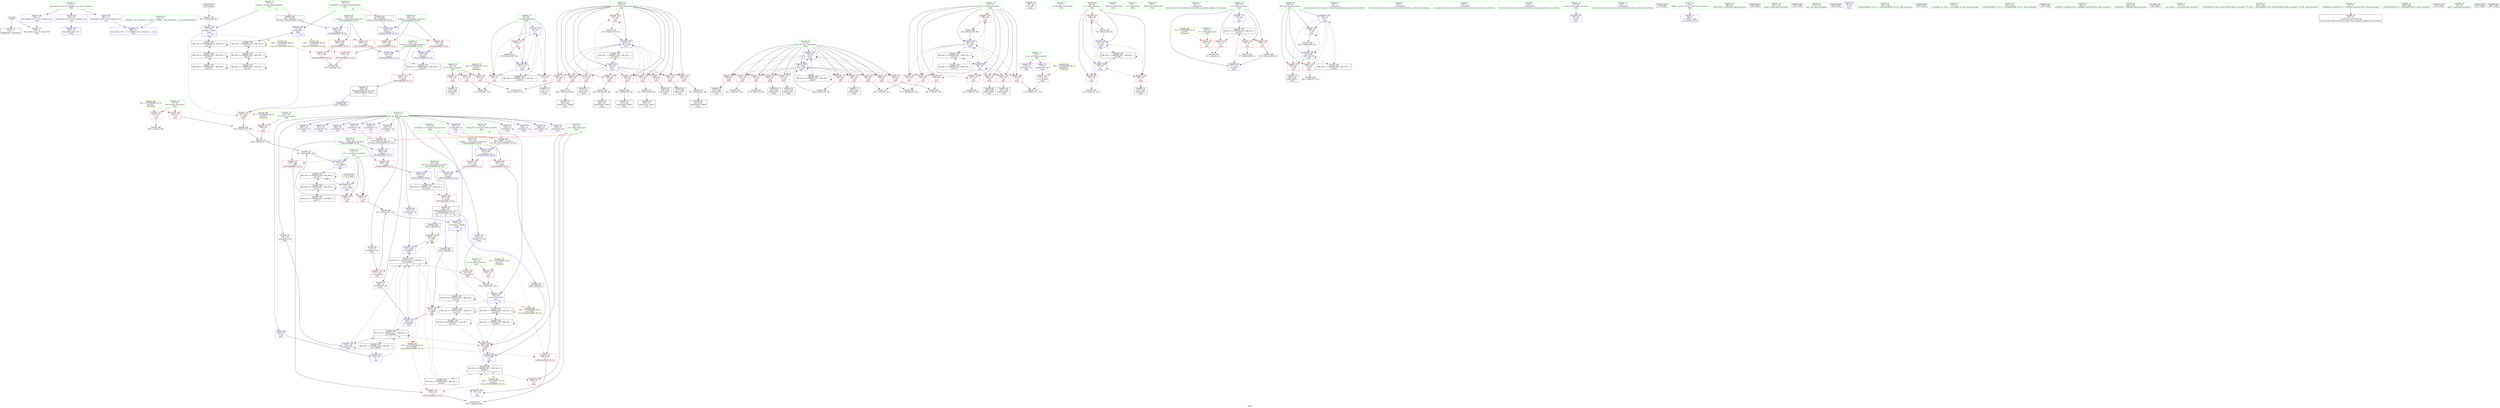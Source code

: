 digraph "SVFG" {
	label="SVFG";

	Node0x559373860c30 [shape=record,color=grey,label="{NodeID: 0\nNullPtr}"];
	Node0x559373860c30 -> Node0x55937388dc00[style=solid];
	Node0x559373860c30 -> Node0x559373894fc0[style=solid];
	Node0x5593738d7260 [shape=record,color=black,label="{NodeID: 443\n321 = PHI(75, )\n1st arg _ZSt3maxIiERKT_S2_S2_ }"];
	Node0x5593738d7260 -> Node0x559373890840[style=solid];
	Node0x5593738bab40 [shape=record,color=yellow,style=double,label="{NodeID: 360\n36V_1 = ENCHI(MR_36V_0)\npts\{82 \}\nFun[_ZSt3minIiERKT_S2_S2_]}"];
	Node0x5593738bab40 -> Node0x559373894cf0[style=dashed];
	Node0x55937389cd10 [shape=record,color=grey,label="{NodeID: 277\n201 = Binary(200, 199, )\n}"];
	Node0x55937389cd10 -> Node0x559373895c20[style=solid];
	Node0x559373890020 [shape=record,color=blue,label="{NodeID: 194\n79\<--254\nref.tmp72\<--add77\nmain\n|{|<s2>14}}"];
	Node0x559373890020 -> Node0x5593738940c0[style=dashed];
	Node0x559373890020 -> Node0x5593738b18b0[style=dashed];
	Node0x559373890020:s2 -> Node0x5593738ad070[style=dashed,color=red];
	Node0x55937388d390 [shape=record,color=red,label="{NodeID: 111\n282\<--59\n\<--N\nmain\n}"];
	Node0x55937388d390 -> Node0x55937388ebd0[style=solid];
	Node0x55937388b510 [shape=record,color=green,label="{NodeID: 28\n63\<--64\ni10\<--i10_field_insensitive\nmain\n}"];
	Node0x55937388b510 -> Node0x559373891ea0[style=solid];
	Node0x55937388b510 -> Node0x559373891f70[style=solid];
	Node0x55937388b510 -> Node0x559373892040[style=solid];
	Node0x55937388b510 -> Node0x559373892110[style=solid];
	Node0x55937388b510 -> Node0x5593738921e0[style=solid];
	Node0x55937388b510 -> Node0x5593738922b0[style=solid];
	Node0x55937388b510 -> Node0x559373892380[style=solid];
	Node0x55937388b510 -> Node0x559373892450[style=solid];
	Node0x55937388b510 -> Node0x559373892520[style=solid];
	Node0x55937388b510 -> Node0x5593738925f0[style=solid];
	Node0x55937388b510 -> Node0x5593738954d0[style=solid];
	Node0x55937388b510 -> Node0x559373890290[style=solid];
	Node0x559373893220 [shape=record,color=red,label="{NodeID: 139\n165\<--69\n\<--k\nmain\n}"];
	Node0x559373893220 -> Node0x55937389e810[style=solid];
	Node0x55937388de00 [shape=record,color=black,label="{NodeID: 56\n46\<--86\nmain_ret\<--\nmain\n}"];
	Node0x5593738b36b0 [shape=record,color=black,label="{NodeID: 333\nMR_22V_2 = PHI(MR_22V_3, MR_22V_1, )\npts\{68 \}\n}"];
	Node0x5593738b36b0 -> Node0x559373895810[style=dashed];
	Node0x5593738b36b0 -> Node0x5593738b36b0[style=dashed];
	Node0x5593738948e0 [shape=record,color=red,label="{NodeID: 167\n357\<--349\n\<--__a.addr\n_ZSt3minIiERKT_S2_S2_\n}"];
	Node0x5593738948e0 -> Node0x559373894cf0[style=solid];
	Node0x55937388f4c0 [shape=record,color=purple,label="{NodeID: 84\n210\<--10\narrayidx50\<--dp\nmain\n|{<s0>13}}"];
	Node0x55937388f4c0:s0 -> Node0x5593738d73a0[style=solid,color=red];
	Node0x5593738826e0 [shape=record,color=green,label="{NodeID: 1\n7\<--1\n__dso_handle\<--dummyObj\nGlob }"];
	Node0x5593738d73a0 [shape=record,color=black,label="{NodeID: 444\n345 = PHI(210, 245, 81, )\n0th arg _ZSt3minIiERKT_S2_S2_ }"];
	Node0x5593738d73a0 -> Node0x559373890ab0[style=solid];
	Node0x55937389ce90 [shape=record,color=grey,label="{NodeID: 278\n205 = Binary(204, 98, )\n}"];
	Node0x55937389ce90 -> Node0x55937388e210[style=solid];
	Node0x5593738900f0 [shape=record,color=blue,label="{NodeID: 195\n264\<--257\narrayidx83\<--\nmain\n}"];
	Node0x5593738900f0 -> Node0x5593738abab0[style=dashed];
	Node0x5593738900f0 -> Node0x5593738b81b0[style=dashed];
	Node0x55937388d460 [shape=record,color=red,label="{NodeID: 112\n109\<--61\n\<--i\nmain\n}"];
	Node0x55937388d460 -> Node0x55937389df10[style=solid];
	Node0x55937388b5e0 [shape=record,color=green,label="{NodeID: 29\n65\<--66\nj\<--j_field_insensitive\nmain\n}"];
	Node0x55937388b5e0 -> Node0x5593738926c0[style=solid];
	Node0x55937388b5e0 -> Node0x559373892790[style=solid];
	Node0x55937388b5e0 -> Node0x559373892860[style=solid];
	Node0x55937388b5e0 -> Node0x5593738955a0[style=solid];
	Node0x55937388b5e0 -> Node0x559373895740[style=solid];
	Node0x5593738932f0 [shape=record,color=red,label="{NodeID: 140\n172\<--69\n\<--k\nmain\n}"];
	Node0x5593738932f0 -> Node0x55937389d190[style=solid];
	Node0x55937388ded0 [shape=record,color=black,label="{NodeID: 57\n114\<--113\nidxprom\<--\nmain\n}"];
	Node0x5593738b3bb0 [shape=record,color=black,label="{NodeID: 334\nMR_24V_2 = PHI(MR_24V_3, MR_24V_1, )\npts\{70 \}\n}"];
	Node0x5593738b3bb0 -> Node0x5593738a9cb0[style=dashed];
	Node0x5593738949b0 [shape=record,color=red,label="{NodeID: 168\n364\<--349\n\<--__a.addr\n_ZSt3minIiERKT_S2_S2_\n}"];
	Node0x5593738949b0 -> Node0x559373890d20[style=solid];
	Node0x55937388f590 [shape=record,color=purple,label="{NodeID: 85\n213\<--10\narrayidx53\<--dp\nmain\n}"];
	Node0x559373889a00 [shape=record,color=green,label="{NodeID: 2\n13\<--1\n_ZSt3cin\<--dummyObj\nGlob }"];
	Node0x5593738acf90 [shape=record,color=yellow,style=double,label="{NodeID: 362\n42V_1 = ENCHI(MR_42V_0)\npts\{120000 \}\nFun[_ZSt3minIiERKT_S2_S2_]}"];
	Node0x5593738acf90 -> Node0x559373894c20[style=dashed];
	Node0x5593738acf90 -> Node0x559373894cf0[style=dashed];
	Node0x55937389d010 [shape=record,color=grey,label="{NodeID: 279\n189 = Binary(188, 98, )\n}"];
	Node0x55937389d010 -> Node0x559373895a80[style=solid];
	Node0x5593738901c0 [shape=record,color=blue,label="{NodeID: 196\n67\<--268\nj25\<--inc85\nmain\n}"];
	Node0x5593738901c0 -> Node0x559373892930[style=dashed];
	Node0x5593738901c0 -> Node0x559373892a00[style=dashed];
	Node0x5593738901c0 -> Node0x559373892ad0[style=dashed];
	Node0x5593738901c0 -> Node0x559373892ba0[style=dashed];
	Node0x5593738901c0 -> Node0x559373892c70[style=dashed];
	Node0x5593738901c0 -> Node0x559373892d40[style=dashed];
	Node0x5593738901c0 -> Node0x559373892e10[style=dashed];
	Node0x5593738901c0 -> Node0x559373892ee0[style=dashed];
	Node0x5593738901c0 -> Node0x559373892fb0[style=dashed];
	Node0x5593738901c0 -> Node0x559373893080[style=dashed];
	Node0x5593738901c0 -> Node0x559373895810[style=dashed];
	Node0x5593738901c0 -> Node0x5593738901c0[style=dashed];
	Node0x5593738901c0 -> Node0x5593738b36b0[style=dashed];
	Node0x55937388d530 [shape=record,color=red,label="{NodeID: 113\n113\<--61\n\<--i\nmain\n}"];
	Node0x55937388d530 -> Node0x55937388ded0[style=solid];
	Node0x55937388b6b0 [shape=record,color=green,label="{NodeID: 30\n67\<--68\nj25\<--j25_field_insensitive\nmain\n}"];
	Node0x55937388b6b0 -> Node0x559373892930[style=solid];
	Node0x55937388b6b0 -> Node0x559373892a00[style=solid];
	Node0x55937388b6b0 -> Node0x559373892ad0[style=solid];
	Node0x55937388b6b0 -> Node0x559373892ba0[style=solid];
	Node0x55937388b6b0 -> Node0x559373892c70[style=solid];
	Node0x55937388b6b0 -> Node0x559373892d40[style=solid];
	Node0x55937388b6b0 -> Node0x559373892e10[style=solid];
	Node0x55937388b6b0 -> Node0x559373892ee0[style=solid];
	Node0x55937388b6b0 -> Node0x559373892fb0[style=solid];
	Node0x55937388b6b0 -> Node0x559373893080[style=solid];
	Node0x55937388b6b0 -> Node0x559373895810[style=solid];
	Node0x55937388b6b0 -> Node0x5593738901c0[style=solid];
	Node0x5593738933c0 [shape=record,color=red,label="{NodeID: 141\n181\<--69\n\<--k\nmain\n}"];
	Node0x5593738933c0 -> Node0x55937389e390[style=solid];
	Node0x55937388dfa0 [shape=record,color=black,label="{NodeID: 58\n138\<--137\nidxprom18\<--add17\nmain\n}"];
	Node0x5593738b40b0 [shape=record,color=black,label="{NodeID: 335\nMR_26V_2 = PHI(MR_26V_3, MR_26V_1, )\npts\{72 \}\n}"];
	Node0x5593738b40b0 -> Node0x5593738aa1b0[style=dashed];
	Node0x559373894a80 [shape=record,color=red,label="{NodeID: 169\n355\<--351\n\<--__b.addr\n_ZSt3minIiERKT_S2_S2_\n}"];
	Node0x559373894a80 -> Node0x559373894c20[style=solid];
	Node0x55937388f660 [shape=record,color=purple,label="{NodeID: 86\n216\<--10\narrayidx55\<--dp\nmain\n}"];
	Node0x55937388f660 -> Node0x559373893e50[style=solid];
	Node0x559373889a90 [shape=record,color=green,label="{NodeID: 3\n14\<--1\n.str\<--dummyObj\nGlob }"];
	Node0x5593738ad070 [shape=record,color=yellow,style=double,label="{NodeID: 363\n60V_1 = ENCHI(MR_60V_0)\npts\{78 80 \}\nFun[_ZSt3minIiERKT_S2_S2_]}"];
	Node0x5593738ad070 -> Node0x559373894c20[style=dashed];
	Node0x55937389d190 [shape=record,color=grey,label="{NodeID: 280\n173 = Binary(171, 172, )\n}"];
	Node0x559373890290 [shape=record,color=blue,label="{NodeID: 197\n63\<--273\ni10\<--inc88\nmain\n}"];
	Node0x559373890290 -> Node0x559373891ea0[style=dashed];
	Node0x559373890290 -> Node0x559373891f70[style=dashed];
	Node0x559373890290 -> Node0x559373892040[style=dashed];
	Node0x559373890290 -> Node0x559373892110[style=dashed];
	Node0x559373890290 -> Node0x5593738921e0[style=dashed];
	Node0x559373890290 -> Node0x5593738922b0[style=dashed];
	Node0x559373890290 -> Node0x559373892380[style=dashed];
	Node0x559373890290 -> Node0x559373892450[style=dashed];
	Node0x559373890290 -> Node0x559373892520[style=dashed];
	Node0x559373890290 -> Node0x5593738925f0[style=dashed];
	Node0x559373890290 -> Node0x559373890290[style=dashed];
	Node0x559373890290 -> Node0x5593738b2cb0[style=dashed];
	Node0x55937388d600 [shape=record,color=red,label="{NodeID: 114\n118\<--61\n\<--i\nmain\n}"];
	Node0x55937388d600 -> Node0x55937389c590[style=solid];
	Node0x55937388b780 [shape=record,color=green,label="{NodeID: 31\n69\<--70\nk\<--k_field_insensitive\nmain\n}"];
	Node0x55937388b780 -> Node0x559373893150[style=solid];
	Node0x55937388b780 -> Node0x559373893220[style=solid];
	Node0x55937388b780 -> Node0x5593738932f0[style=solid];
	Node0x55937388b780 -> Node0x5593738933c0[style=solid];
	Node0x55937388b780 -> Node0x559373893490[style=solid];
	Node0x55937388b780 -> Node0x559373893560[style=solid];
	Node0x55937388b780 -> Node0x559373893630[style=solid];
	Node0x55937388b780 -> Node0x559373893700[style=solid];
	Node0x55937388b780 -> Node0x5593738958e0[style=solid];
	Node0x55937388b780 -> Node0x55937388ff50[style=solid];
	Node0x559373893490 [shape=record,color=red,label="{NodeID: 142\n185\<--69\n\<--k\nmain\n}"];
	Node0x559373893490 -> Node0x559373891cf0[style=solid];
	Node0x55937388e070 [shape=record,color=black,label="{NodeID: 59\n141\<--140\nidxprom20\<--\nmain\n}"];
	Node0x5593738b45b0 [shape=record,color=black,label="{NodeID: 336\nMR_28V_2 = PHI(MR_28V_3, MR_28V_1, )\npts\{74 \}\n}"];
	Node0x5593738b45b0 -> Node0x5593738b09b0[style=dashed];
	Node0x5593738b45b0 -> Node0x5593738b45b0[style=dashed];
	Node0x559373894b50 [shape=record,color=red,label="{NodeID: 170\n361\<--351\n\<--__b.addr\n_ZSt3minIiERKT_S2_S2_\n}"];
	Node0x559373894b50 -> Node0x559373890c50[style=solid];
	Node0x55937388f730 [shape=record,color=purple,label="{NodeID: 87\n228\<--10\narrayidx60\<--dp\nmain\n}"];
	Node0x559373889b20 [shape=record,color=green,label="{NodeID: 4\n16\<--1\n_ZSt4cout\<--dummyObj\nGlob }"];
	Node0x55937389d310 [shape=record,color=grey,label="{NodeID: 281\n147 = Binary(146, 98, )\n}"];
	Node0x55937389d310 -> Node0x559373895740[style=solid];
	Node0x559373890360 [shape=record,color=blue,label="{NodeID: 198\n81\<--144\nc\<--\nmain\n}"];
	Node0x559373890360 -> Node0x5593738b86b0[style=dashed];
	Node0x559373891ea0 [shape=record,color=red,label="{NodeID: 115\n126\<--63\n\<--i10\nmain\n}"];
	Node0x559373891ea0 -> Node0x55937389dd90[style=solid];
	Node0x55937388b850 [shape=record,color=green,label="{NodeID: 32\n71\<--72\ncost\<--cost_field_insensitive\nmain\n}"];
	Node0x55937388b850 -> Node0x5593738937d0[style=solid];
	Node0x55937388b850 -> Node0x5593738938a0[style=solid];
	Node0x55937388b850 -> Node0x5593738959b0[style=solid];
	Node0x55937388b850 -> Node0x559373895c20[style=solid];
	Node0x5593738abab0 [shape=record,color=black,label="{NodeID: 309\nMR_42V_4 = PHI(MR_42V_7, MR_42V_3, )\npts\{120000 \}\n|{|<s5>15}}"];
	Node0x5593738abab0 -> Node0x559373894190[style=dashed];
	Node0x5593738abab0 -> Node0x559373895670[style=dashed];
	Node0x5593738abab0 -> Node0x5593738abab0[style=dashed];
	Node0x5593738abab0 -> Node0x5593738b63b0[style=dashed];
	Node0x5593738abab0 -> Node0x5593738b81b0[style=dashed];
	Node0x5593738abab0:s5 -> Node0x5593738acf90[style=dashed,color=red];
	Node0x559373893560 [shape=record,color=red,label="{NodeID: 143\n208\<--69\n\<--k\nmain\n}"];
	Node0x559373893560 -> Node0x55937388e2e0[style=solid];
	Node0x55937388e140 [shape=record,color=black,label="{NodeID: 60\n169\<--168\nidxprom34\<--\nmain\n}"];
	Node0x5593738b4ab0 [shape=record,color=black,label="{NodeID: 337\nMR_30V_2 = PHI(MR_30V_3, MR_30V_1, )\npts\{76 \}\n}"];
	Node0x5593738b4ab0 -> Node0x5593738b0eb0[style=dashed];
	Node0x5593738b4ab0 -> Node0x5593738b4ab0[style=dashed];
	Node0x559373894c20 [shape=record,color=red,label="{NodeID: 171\n356\<--355\n\<--\n_ZSt3minIiERKT_S2_S2_\n}"];
	Node0x559373894c20 -> Node0x55937389e090[style=solid];
	Node0x55937388f800 [shape=record,color=purple,label="{NodeID: 88\n231\<--10\narrayidx62\<--dp\nmain\n}"];
	Node0x55937388f800 -> Node0x55937388fe80[style=solid];
	Node0x559373889bb0 [shape=record,color=green,label="{NodeID: 5\n18\<--1\n\<--dummyObj\nCan only get source location for instruction, argument, global var or function.}"];
	Node0x5593738ad260 [shape=record,color=yellow,style=double,label="{NodeID: 365\n4V_1 = ENCHI(MR_4V_0)\npts\{50 \}\nFun[main]}"];
	Node0x5593738ad260 -> Node0x55937388cb70[style=dashed];
	Node0x55937389d490 [shape=record,color=grey,label="{NodeID: 282\n219 = Binary(217, 218, )\n}"];
	Node0x55937389d490 -> Node0x559373895cf0[style=solid];
	Node0x559373890430 [shape=record,color=blue,label="{NodeID: 199\n83\<--86\ni90\<--\nmain\n}"];
	Node0x559373890430 -> Node0x559373893a40[style=dashed];
	Node0x559373890430 -> Node0x559373893b10[style=dashed];
	Node0x559373890430 -> Node0x559373893be0[style=dashed];
	Node0x559373890430 -> Node0x5593738905d0[style=dashed];
	Node0x559373890430 -> Node0x5593738b5eb0[style=dashed];
	Node0x559373891f70 [shape=record,color=red,label="{NodeID: 116\n136\<--63\n\<--i10\nmain\n}"];
	Node0x559373891f70 -> Node0x55937389ca10[style=solid];
	Node0x55937388b920 [shape=record,color=green,label="{NodeID: 33\n73\<--74\nref.tmp\<--ref.tmp_field_insensitive\nmain\n|{|<s1>12}}"];
	Node0x55937388b920 -> Node0x559373895a80[style=solid];
	Node0x55937388b920:s1 -> Node0x5593738d7120[style=solid,color=red];
	Node0x5593738abfb0 [shape=record,color=black,label="{NodeID: 310\nMR_46V_3 = PHI(MR_46V_4, MR_46V_2, )\npts\{323 \}\n}"];
	Node0x5593738abfb0 -> Node0x559373894260[style=dashed];
	Node0x559373893630 [shape=record,color=red,label="{NodeID: 144\n229\<--69\n\<--k\nmain\n}"];
	Node0x559373893630 -> Node0x55937388e620[style=solid];
	Node0x55937388e210 [shape=record,color=black,label="{NodeID: 61\n206\<--205\nidxprom47\<--add46\nmain\n}"];
	Node0x5593738b4fb0 [shape=record,color=black,label="{NodeID: 338\nMR_32V_2 = PHI(MR_32V_3, MR_32V_1, )\npts\{78 \}\n}"];
	Node0x5593738b4fb0 -> Node0x559373894190[style=dashed];
	Node0x5593738b4fb0 -> Node0x5593738b13b0[style=dashed];
	Node0x5593738b4fb0 -> Node0x5593738b4fb0[style=dashed];
	Node0x559373894cf0 [shape=record,color=red,label="{NodeID: 172\n358\<--357\n\<--\n_ZSt3minIiERKT_S2_S2_\n}"];
	Node0x559373894cf0 -> Node0x55937389e090[style=solid];
	Node0x55937388f8d0 [shape=record,color=purple,label="{NodeID: 89\n242\<--10\narrayidx69\<--dp\nmain\n}"];
	Node0x55937388a3f0 [shape=record,color=green,label="{NodeID: 6\n86\<--1\n\<--dummyObj\nCan only get source location for instruction, argument, global var or function.}"];
	Node0x55937389d610 [shape=record,color=grey,label="{NodeID: 283\n197 = Binary(195, 196, )\n}"];
	Node0x55937389d610 -> Node0x55937389cb90[style=solid];
	Node0x559373890500 [shape=record,color=blue,label="{NodeID: 200\n81\<--289\nc\<--\nmain\n}"];
	Node0x559373890500 -> Node0x5593738b86b0[style=dashed];
	Node0x559373892040 [shape=record,color=red,label="{NodeID: 117\n168\<--63\n\<--i10\nmain\n}"];
	Node0x559373892040 -> Node0x55937388e140[style=solid];
	Node0x55937388b9f0 [shape=record,color=green,label="{NodeID: 34\n75\<--76\nref.tmp43\<--ref.tmp43_field_insensitive\nmain\n|{|<s1>12}}"];
	Node0x55937388b9f0 -> Node0x559373895b50[style=solid];
	Node0x55937388b9f0:s1 -> Node0x5593738d7260[style=solid,color=red];
	Node0x559373893700 [shape=record,color=red,label="{NodeID: 145\n235\<--69\n\<--k\nmain\n}"];
	Node0x559373893700 -> Node0x55937389da90[style=solid];
	Node0x55937388e2e0 [shape=record,color=black,label="{NodeID: 62\n209\<--208\nidxprom49\<--\nmain\n}"];
	Node0x5593738b54b0 [shape=record,color=black,label="{NodeID: 339\nMR_34V_2 = PHI(MR_34V_3, MR_34V_1, )\npts\{80 \}\n}"];
	Node0x5593738b54b0 -> Node0x559373894190[style=dashed];
	Node0x5593738b54b0 -> Node0x5593738b18b0[style=dashed];
	Node0x5593738b54b0 -> Node0x5593738b54b0[style=dashed];
	Node0x559373894dc0 [shape=record,color=blue,label="{NodeID: 173\n381\<--18\nllvm.global_ctors_0\<--\nGlob }"];
	Node0x55937388f9a0 [shape=record,color=purple,label="{NodeID: 90\n245\<--10\narrayidx71\<--dp\nmain\n|{<s0>14}}"];
	Node0x55937388f9a0:s0 -> Node0x5593738d73a0[style=solid,color=red];
	Node0x55937388a480 [shape=record,color=green,label="{NodeID: 7\n98\<--1\n\<--dummyObj\nCan only get source location for instruction, argument, global var or function.}"];
	Node0x5593738ad420 [shape=record,color=yellow,style=double,label="{NodeID: 367\n8V_1 = ENCHI(MR_8V_0)\npts\{54 \}\nFun[main]}"];
	Node0x5593738ad420 -> Node0x55937388ceb0[style=dashed];
	Node0x55937389d790 [shape=record,color=grey,label="{NodeID: 284\n240 = Binary(239, 98, )\n}"];
	Node0x55937389d790 -> Node0x55937388e6f0[style=solid];
	Node0x5593738905d0 [shape=record,color=blue,label="{NodeID: 201\n83\<--293\ni90\<--inc100\nmain\n}"];
	Node0x5593738905d0 -> Node0x559373893a40[style=dashed];
	Node0x5593738905d0 -> Node0x559373893b10[style=dashed];
	Node0x5593738905d0 -> Node0x559373893be0[style=dashed];
	Node0x5593738905d0 -> Node0x5593738905d0[style=dashed];
	Node0x5593738905d0 -> Node0x5593738b5eb0[style=dashed];
	Node0x559373892110 [shape=record,color=red,label="{NodeID: 118\n204\<--63\n\<--i10\nmain\n}"];
	Node0x559373892110 -> Node0x55937389ce90[style=solid];
	Node0x55937388bac0 [shape=record,color=green,label="{NodeID: 35\n77\<--78\nref.tmp51\<--ref.tmp51_field_insensitive\nmain\n|{|<s1>13}}"];
	Node0x55937388bac0 -> Node0x559373895cf0[style=solid];
	Node0x55937388bac0:s1 -> Node0x55937353dac0[style=solid,color=red];
	Node0x5593738937d0 [shape=record,color=red,label="{NodeID: 146\n200\<--71\n\<--cost\nmain\n}"];
	Node0x5593738937d0 -> Node0x55937389cd10[style=solid];
	Node0x55937388e3b0 [shape=record,color=black,label="{NodeID: 63\n212\<--211\nidxprom52\<--\nmain\n}"];
	Node0x5593738b59b0 [shape=record,color=black,label="{NodeID: 340\nMR_36V_2 = PHI(MR_36V_4, MR_36V_1, )\npts\{82 \}\n}"];
	Node0x5593738b59b0 -> Node0x559373893f20[style=dashed];
	Node0x5593738b59b0 -> Node0x5593738940c0[style=dashed];
	Node0x5593738b59b0 -> Node0x559373890360[style=dashed];
	Node0x559373894ec0 [shape=record,color=blue,label="{NodeID: 174\n382\<--19\nllvm.global_ctors_1\<--_GLOBAL__sub_I_kitamasa_1_1.cpp\nGlob }"];
	Node0x55937388fa70 [shape=record,color=purple,label="{NodeID: 91\n248\<--10\narrayidx74\<--dp\nmain\n}"];
	Node0x55937388a510 [shape=record,color=green,label="{NodeID: 8\n134\<--1\n\<--dummyObj\nCan only get source location for instruction, argument, global var or function.}"];
	Node0x5593738ad500 [shape=record,color=yellow,style=double,label="{NodeID: 368\n10V_1 = ENCHI(MR_10V_0)\npts\{56 \}\nFun[main]}"];
	Node0x5593738ad500 -> Node0x55937388cf80[style=dashed];
	Node0x55937389d910 [shape=record,color=grey,label="{NodeID: 285\n293 = Binary(292, 98, )\n}"];
	Node0x55937389d910 -> Node0x5593738905d0[style=solid];
	Node0x5593738906a0 [shape=record,color=blue,label="{NodeID: 202\n51\<--307\nt\<--inc105\nmain\n}"];
	Node0x5593738906a0 -> Node0x5593738b22b0[style=dashed];
	Node0x5593738921e0 [shape=record,color=red,label="{NodeID: 119\n211\<--63\n\<--i10\nmain\n}"];
	Node0x5593738921e0 -> Node0x55937388e3b0[style=solid];
	Node0x55937388bb90 [shape=record,color=green,label="{NodeID: 36\n79\<--80\nref.tmp72\<--ref.tmp72_field_insensitive\nmain\n|{|<s1>14}}"];
	Node0x55937388bb90 -> Node0x559373890020[style=solid];
	Node0x55937388bb90:s1 -> Node0x55937353dac0[style=solid,color=red];
	Node0x5593738938a0 [shape=record,color=red,label="{NodeID: 147\n218\<--71\n\<--cost\nmain\n}"];
	Node0x5593738938a0 -> Node0x55937389d490[style=solid];
	Node0x55937388e480 [shape=record,color=black,label="{NodeID: 64\n215\<--214\nidxprom54\<--\nmain\n}"];
	Node0x5593738b5eb0 [shape=record,color=black,label="{NodeID: 341\nMR_38V_2 = PHI(MR_38V_4, MR_38V_1, )\npts\{84 \}\n}"];
	Node0x5593738b5eb0 -> Node0x559373890430[style=dashed];
	Node0x559373894fc0 [shape=record,color=blue, style = dotted,label="{NodeID: 175\n383\<--3\nllvm.global_ctors_2\<--dummyVal\nGlob }"];
	Node0x55937388fb40 [shape=record,color=purple,label="{NodeID: 92\n251\<--10\narrayidx76\<--dp\nmain\n}"];
	Node0x55937388fb40 -> Node0x559373893ff0[style=solid];
	Node0x55937388a5a0 [shape=record,color=green,label="{NodeID: 9\n144\<--1\n\<--dummyObj\nCan only get source location for instruction, argument, global var or function.}"];
	Node0x5593738ad5e0 [shape=record,color=yellow,style=double,label="{NodeID: 369\n12V_1 = ENCHI(MR_12V_0)\npts\{58 \}\nFun[main]}"];
	Node0x5593738ad5e0 -> Node0x55937388d050[style=dashed];
	Node0x5593738ad5e0 -> Node0x55937388d120[style=dashed];
	Node0x55937389da90 [shape=record,color=grey,label="{NodeID: 286\n236 = Binary(235, 98, )\n}"];
	Node0x55937389da90 -> Node0x55937388ff50[style=solid];
	Node0x559373890770 [shape=record,color=blue,label="{NodeID: 203\n324\<--320\n__a.addr\<--__a\n_ZSt3maxIiERKT_S2_S2_\n}"];
	Node0x559373890770 -> Node0x559373894330[style=dashed];
	Node0x559373890770 -> Node0x559373894400[style=dashed];
	Node0x5593738922b0 [shape=record,color=red,label="{NodeID: 120\n225\<--63\n\<--i10\nmain\n}"];
	Node0x5593738922b0 -> Node0x55937389c710[style=solid];
	Node0x55937388bc60 [shape=record,color=green,label="{NodeID: 37\n81\<--82\nc\<--c_field_insensitive\nmain\n|{|<s3>15}}"];
	Node0x55937388bc60 -> Node0x559373893970[style=solid];
	Node0x55937388bc60 -> Node0x559373890360[style=solid];
	Node0x55937388bc60 -> Node0x559373890500[style=solid];
	Node0x55937388bc60:s3 -> Node0x5593738d73a0[style=solid,color=red];
	Node0x559373893970 [shape=record,color=red,label="{NodeID: 148\n296\<--81\n\<--c\nmain\n}"];
	Node0x55937388e550 [shape=record,color=black,label="{NodeID: 65\n227\<--226\nidxprom59\<--add58\nmain\n}"];
	Node0x55937353dac0 [shape=record,color=black,label="{NodeID: 425\n346 = PHI(77, 79, 287, )\n1st arg _ZSt3minIiERKT_S2_S2_ }"];
	Node0x55937353dac0 -> Node0x559373890b80[style=solid];
	Node0x5593738b63b0 [shape=record,color=black,label="{NodeID: 342\nMR_42V_2 = PHI(MR_42V_4, MR_42V_1, )\npts\{120000 \}\n}"];
	Node0x5593738b63b0 -> Node0x559373895400[style=dashed];
	Node0x5593738950c0 [shape=record,color=blue,label="{NodeID: 176\n47\<--86\nretval\<--\nmain\n}"];
	Node0x55937388fc10 [shape=record,color=purple,label="{NodeID: 93\n261\<--10\narrayidx81\<--dp\nmain\n}"];
	Node0x55937388a630 [shape=record,color=green,label="{NodeID: 10\n159\<--1\n\<--dummyObj\nCan only get source location for instruction, argument, global var or function.}"];
	Node0x5593738bbc30 [shape=record,color=yellow,style=double,label="{NodeID: 370\n14V_1 = ENCHI(MR_14V_0)\npts\{60 \}\nFun[main]}"];
	Node0x5593738bbc30 -> Node0x55937388d1f0[style=dashed];
	Node0x5593738bbc30 -> Node0x55937388d2c0[style=dashed];
	Node0x5593738bbc30 -> Node0x55937388d390[style=dashed];
	Node0x55937389dc10 [shape=record,color=grey,label="{NodeID: 287\n133 = cmp(132, 134, )\n}"];
	Node0x559373890840 [shape=record,color=blue,label="{NodeID: 204\n326\<--321\n__b.addr\<--__b\n_ZSt3maxIiERKT_S2_S2_\n}"];
	Node0x559373890840 -> Node0x5593738944d0[style=dashed];
	Node0x559373890840 -> Node0x5593738945a0[style=dashed];
	Node0x559373892380 [shape=record,color=red,label="{NodeID: 121\n239\<--63\n\<--i10\nmain\n}"];
	Node0x559373892380 -> Node0x55937389d790[style=solid];
	Node0x55937388bd30 [shape=record,color=green,label="{NodeID: 38\n83\<--84\ni90\<--i90_field_insensitive\nmain\n}"];
	Node0x55937388bd30 -> Node0x559373893a40[style=solid];
	Node0x55937388bd30 -> Node0x559373893b10[style=solid];
	Node0x55937388bd30 -> Node0x559373893be0[style=solid];
	Node0x55937388bd30 -> Node0x559373890430[style=solid];
	Node0x55937388bd30 -> Node0x5593738905d0[style=solid];
	Node0x559373893a40 [shape=record,color=red,label="{NodeID: 149\n279\<--83\n\<--i90\nmain\n}"];
	Node0x559373893a40 -> Node0x55937389e690[style=solid];
	Node0x55937388e620 [shape=record,color=black,label="{NodeID: 66\n230\<--229\nidxprom61\<--\nmain\n}"];
	Node0x5593738d5e20 [shape=record,color=black,label="{NodeID: 426\n87 = PHI()\n}"];
	Node0x559373895190 [shape=record,color=blue,label="{NodeID: 177\n51\<--86\nt\<--\nmain\n}"];
	Node0x559373895190 -> Node0x5593738b22b0[style=dashed];
	Node0x55937388fce0 [shape=record,color=purple,label="{NodeID: 94\n264\<--10\narrayidx83\<--dp\nmain\n}"];
	Node0x55937388fce0 -> Node0x5593738900f0[style=solid];
	Node0x55937388a6c0 [shape=record,color=green,label="{NodeID: 11\n4\<--6\n_ZStL8__ioinit\<--_ZStL8__ioinit_field_insensitive\nGlob }"];
	Node0x55937388a6c0 -> Node0x55937388ef10[style=solid];
	Node0x55937389dd90 [shape=record,color=grey,label="{NodeID: 288\n128 = cmp(126, 127, )\n}"];
	Node0x559373890910 [shape=record,color=blue,label="{NodeID: 205\n322\<--336\nretval\<--\n_ZSt3maxIiERKT_S2_S2_\n}"];
	Node0x559373890910 -> Node0x5593738abfb0[style=dashed];
	Node0x559373892450 [shape=record,color=red,label="{NodeID: 122\n246\<--63\n\<--i10\nmain\n}"];
	Node0x559373892450 -> Node0x55937388e890[style=solid];
	Node0x55937388be00 [shape=record,color=green,label="{NodeID: 39\n88\<--89\n_ZNSirsERi\<--_ZNSirsERi_field_insensitive\n}"];
	Node0x559373893b10 [shape=record,color=red,label="{NodeID: 150\n285\<--83\n\<--i90\nmain\n}"];
	Node0x559373893b10 -> Node0x55937388eca0[style=solid];
	Node0x55937388e6f0 [shape=record,color=black,label="{NodeID: 67\n241\<--240\nidxprom68\<--add67\nmain\n}"];
	Node0x5593738d5f20 [shape=record,color=black,label="{NodeID: 427\n100 = PHI()\n}"];
	Node0x5593738b6db0 [shape=record,color=black,label="{NodeID: 344\nMR_26V_5 = PHI(MR_26V_9, MR_26V_4, )\npts\{72 \}\n}"];
	Node0x5593738b6db0 -> Node0x5593738959b0[style=dashed];
	Node0x5593738b6db0 -> Node0x5593738aa1b0[style=dashed];
	Node0x5593738b6db0 -> Node0x5593738b6db0[style=dashed];
	Node0x559373895260 [shape=record,color=blue,label="{NodeID: 178\n61\<--86\ni\<--\nmain\n}"];
	Node0x559373895260 -> Node0x55937388d460[style=dashed];
	Node0x559373895260 -> Node0x55937388d530[style=dashed];
	Node0x559373895260 -> Node0x55937388d600[style=dashed];
	Node0x559373895260 -> Node0x559373895330[style=dashed];
	Node0x559373895260 -> Node0x5593738b27b0[style=dashed];
	Node0x55937388fdb0 [shape=record,color=purple,label="{NodeID: 95\n284\<--10\narrayidx95\<--dp\nmain\n}"];
	Node0x55937388a750 [shape=record,color=green,label="{NodeID: 12\n8\<--9\npix\<--pix_field_insensitive\nGlob }"];
	Node0x55937388a750 -> Node0x55937388efe0[style=solid];
	Node0x55937388a750 -> Node0x55937388f0b0[style=solid];
	Node0x55937389df10 [shape=record,color=grey,label="{NodeID: 289\n111 = cmp(109, 110, )\n}"];
	Node0x5593738909e0 [shape=record,color=blue,label="{NodeID: 206\n322\<--339\nretval\<--\n_ZSt3maxIiERKT_S2_S2_\n}"];
	Node0x5593738909e0 -> Node0x5593738abfb0[style=dashed];
	Node0x559373892520 [shape=record,color=red,label="{NodeID: 123\n258\<--63\n\<--i10\nmain\n}"];
	Node0x559373892520 -> Node0x559373891870[style=solid];
	Node0x55937388bf00 [shape=record,color=green,label="{NodeID: 40\n101\<--102\nprintf\<--printf_field_insensitive\n}"];
	Node0x559373893be0 [shape=record,color=red,label="{NodeID: 151\n292\<--83\n\<--i90\nmain\n}"];
	Node0x559373893be0 -> Node0x55937389d910[style=solid];
	Node0x55937388e7c0 [shape=record,color=black,label="{NodeID: 68\n244\<--243\nidxprom70\<--\nmain\n}"];
	Node0x5593738d6020 [shape=record,color=black,label="{NodeID: 428\n103 = PHI()\n}"];
	Node0x5593738b72b0 [shape=record,color=black,label="{NodeID: 345\nMR_28V_5 = PHI(MR_28V_8, MR_28V_4, )\npts\{74 \}\n}"];
	Node0x5593738b72b0 -> Node0x559373895a80[style=dashed];
	Node0x5593738b72b0 -> Node0x5593738b09b0[style=dashed];
	Node0x5593738b72b0 -> Node0x5593738b72b0[style=dashed];
	Node0x559373895330 [shape=record,color=blue,label="{NodeID: 179\n61\<--119\ni\<--inc\nmain\n}"];
	Node0x559373895330 -> Node0x55937388d460[style=dashed];
	Node0x559373895330 -> Node0x55937388d530[style=dashed];
	Node0x559373895330 -> Node0x55937388d600[style=dashed];
	Node0x559373895330 -> Node0x559373895330[style=dashed];
	Node0x559373895330 -> Node0x5593738b27b0[style=dashed];
	Node0x55937388c6d0 [shape=record,color=purple,label="{NodeID: 96\n287\<--10\narrayidx97\<--dp\nmain\n|{<s0>15}}"];
	Node0x55937388c6d0:s0 -> Node0x55937353dac0[style=solid,color=red];
	Node0x55937388a810 [shape=record,color=green,label="{NodeID: 13\n10\<--12\ndp\<--dp_field_insensitive\nGlob }"];
	Node0x55937388a810 -> Node0x55937388f180[style=solid];
	Node0x55937388a810 -> Node0x55937388f250[style=solid];
	Node0x55937388a810 -> Node0x55937388f320[style=solid];
	Node0x55937388a810 -> Node0x55937388f3f0[style=solid];
	Node0x55937388a810 -> Node0x55937388f4c0[style=solid];
	Node0x55937388a810 -> Node0x55937388f590[style=solid];
	Node0x55937388a810 -> Node0x55937388f660[style=solid];
	Node0x55937388a810 -> Node0x55937388f730[style=solid];
	Node0x55937388a810 -> Node0x55937388f800[style=solid];
	Node0x55937388a810 -> Node0x55937388f8d0[style=solid];
	Node0x55937388a810 -> Node0x55937388f9a0[style=solid];
	Node0x55937388a810 -> Node0x55937388fa70[style=solid];
	Node0x55937388a810 -> Node0x55937388fb40[style=solid];
	Node0x55937388a810 -> Node0x55937388fc10[style=solid];
	Node0x55937388a810 -> Node0x55937388fce0[style=solid];
	Node0x55937388a810 -> Node0x55937388fdb0[style=solid];
	Node0x55937388a810 -> Node0x55937388c6d0[style=solid];
	Node0x55937389e090 [shape=record,color=grey,label="{NodeID: 290\n359 = cmp(356, 358, )\n}"];
	Node0x559373890ab0 [shape=record,color=blue,label="{NodeID: 207\n349\<--345\n__a.addr\<--__a\n_ZSt3minIiERKT_S2_S2_\n}"];
	Node0x559373890ab0 -> Node0x5593738948e0[style=dashed];
	Node0x559373890ab0 -> Node0x5593738949b0[style=dashed];
	Node0x5593738925f0 [shape=record,color=red,label="{NodeID: 124\n272\<--63\n\<--i10\nmain\n}"];
	Node0x5593738925f0 -> Node0x55937389c890[style=solid];
	Node0x55937388c000 [shape=record,color=green,label="{NodeID: 41\n175\<--176\nabs\<--abs_field_insensitive\n}"];
	Node0x559373893cb0 [shape=record,color=red,label="{NodeID: 152\n171\<--170\n\<--arrayidx35\nmain\n}"];
	Node0x559373893cb0 -> Node0x55937389d190[style=solid];
	Node0x55937388e890 [shape=record,color=black,label="{NodeID: 69\n247\<--246\nidxprom73\<--\nmain\n}"];
	Node0x5593738d6180 [shape=record,color=black,label="{NodeID: 429\n104 = PHI()\n}"];
	Node0x5593738b77b0 [shape=record,color=black,label="{NodeID: 346\nMR_30V_5 = PHI(MR_30V_8, MR_30V_4, )\npts\{76 \}\n}"];
	Node0x5593738b77b0 -> Node0x559373895b50[style=dashed];
	Node0x5593738b77b0 -> Node0x5593738b0eb0[style=dashed];
	Node0x5593738b77b0 -> Node0x5593738b77b0[style=dashed];
	Node0x559373895400 [shape=record,color=blue,label="{NodeID: 180\n122\<--86\n\<--\nmain\n}"];
	Node0x559373895400 -> Node0x5593738abab0[style=dashed];
	Node0x55937388c7a0 [shape=record,color=purple,label="{NodeID: 97\n99\<--14\n\<--.str\nmain\n}"];
	Node0x55937388a9b0 [shape=record,color=green,label="{NodeID: 14\n17\<--21\nllvm.global_ctors\<--llvm.global_ctors_field_insensitive\nGlob }"];
	Node0x55937388a9b0 -> Node0x55937388c870[style=solid];
	Node0x55937388a9b0 -> Node0x55937388c970[style=solid];
	Node0x55937388a9b0 -> Node0x55937388ca70[style=solid];
	Node0x55937389e210 [shape=record,color=grey,label="{NodeID: 291\n179 = cmp(178, 159, )\n}"];
	Node0x559373890b80 [shape=record,color=blue,label="{NodeID: 208\n351\<--346\n__b.addr\<--__b\n_ZSt3minIiERKT_S2_S2_\n}"];
	Node0x559373890b80 -> Node0x559373894a80[style=dashed];
	Node0x559373890b80 -> Node0x559373894b50[style=dashed];
	Node0x5593738926c0 [shape=record,color=red,label="{NodeID: 125\n132\<--65\n\<--j\nmain\n}"];
	Node0x5593738926c0 -> Node0x55937389dc10[style=solid];
	Node0x55937388c100 [shape=record,color=green,label="{NodeID: 42\n193\<--194\n_ZSt3maxIiERKT_S2_S2_\<--_ZSt3maxIiERKT_S2_S2__field_insensitive\n}"];
	Node0x559373893d80 [shape=record,color=red,label="{NodeID: 153\n195\<--192\n\<--call44\nmain\n}"];
	Node0x559373893d80 -> Node0x55937389d610[style=solid];
	Node0x55937388e960 [shape=record,color=black,label="{NodeID: 70\n250\<--249\nidxprom75\<--\nmain\n}"];
	Node0x5593738d6280 [shape=record,color=black,label="{NodeID: 430\n105 = PHI()\n}"];
	Node0x5593738b7cb0 [shape=record,color=black,label="{NodeID: 347\nMR_32V_5 = PHI(MR_32V_7, MR_32V_4, )\npts\{78 \}\n}"];
	Node0x5593738b7cb0 -> Node0x5593738940c0[style=dashed];
	Node0x5593738b7cb0 -> Node0x559373895cf0[style=dashed];
	Node0x5593738b7cb0 -> Node0x5593738b13b0[style=dashed];
	Node0x5593738b7cb0 -> Node0x5593738b7cb0[style=dashed];
	Node0x5593738954d0 [shape=record,color=blue,label="{NodeID: 181\n63\<--86\ni10\<--\nmain\n}"];
	Node0x5593738954d0 -> Node0x559373891ea0[style=dashed];
	Node0x5593738954d0 -> Node0x559373891f70[style=dashed];
	Node0x5593738954d0 -> Node0x559373892040[style=dashed];
	Node0x5593738954d0 -> Node0x559373892110[style=dashed];
	Node0x5593738954d0 -> Node0x5593738921e0[style=dashed];
	Node0x5593738954d0 -> Node0x5593738922b0[style=dashed];
	Node0x5593738954d0 -> Node0x559373892380[style=dashed];
	Node0x5593738954d0 -> Node0x559373892450[style=dashed];
	Node0x5593738954d0 -> Node0x559373892520[style=dashed];
	Node0x5593738954d0 -> Node0x5593738925f0[style=dashed];
	Node0x5593738954d0 -> Node0x559373890290[style=dashed];
	Node0x5593738954d0 -> Node0x5593738b2cb0[style=dashed];
	Node0x55937388c870 [shape=record,color=purple,label="{NodeID: 98\n381\<--17\nllvm.global_ctors_0\<--llvm.global_ctors\nGlob }"];
	Node0x55937388c870 -> Node0x559373894dc0[style=solid];
	Node0x55937388aa40 [shape=record,color=green,label="{NodeID: 15\n22\<--23\n__cxx_global_var_init\<--__cxx_global_var_init_field_insensitive\n}"];
	Node0x55937389e390 [shape=record,color=grey,label="{NodeID: 292\n183 = cmp(181, 182, )\n}"];
	Node0x559373890c50 [shape=record,color=blue,label="{NodeID: 209\n347\<--361\nretval\<--\n_ZSt3minIiERKT_S2_S2_\n}"];
	Node0x559373890c50 -> Node0x5593738b90b0[style=dashed];
	Node0x559373892790 [shape=record,color=red,label="{NodeID: 126\n140\<--65\n\<--j\nmain\n}"];
	Node0x559373892790 -> Node0x55937388e070[style=solid];
	Node0x55937388c200 [shape=record,color=green,label="{NodeID: 43\n222\<--223\n_ZSt3minIiERKT_S2_S2_\<--_ZSt3minIiERKT_S2_S2__field_insensitive\n}"];
	Node0x559373893e50 [shape=record,color=red,label="{NodeID: 154\n217\<--216\n\<--arrayidx55\nmain\n}"];
	Node0x559373893e50 -> Node0x55937389d490[style=solid];
	Node0x55937388ea30 [shape=record,color=black,label="{NodeID: 71\n260\<--259\nidxprom80\<--add79\nmain\n}"];
	Node0x5593738d6380 [shape=record,color=black,label="{NodeID: 431\n106 = PHI()\n}"];
	Node0x5593738b81b0 [shape=record,color=black,label="{NodeID: 348\nMR_42V_8 = PHI(MR_42V_10, MR_42V_7, )\npts\{120000 \}\n|{|<s7>13|<s8>14}}"];
	Node0x5593738b81b0 -> Node0x559373893e50[style=dashed];
	Node0x5593738b81b0 -> Node0x559373893f20[style=dashed];
	Node0x5593738b81b0 -> Node0x559373893ff0[style=dashed];
	Node0x5593738b81b0 -> Node0x5593738940c0[style=dashed];
	Node0x5593738b81b0 -> Node0x55937388fe80[style=dashed];
	Node0x5593738b81b0 -> Node0x5593738900f0[style=dashed];
	Node0x5593738b81b0 -> Node0x5593738b81b0[style=dashed];
	Node0x5593738b81b0:s7 -> Node0x5593738acf90[style=dashed,color=red];
	Node0x5593738b81b0:s8 -> Node0x5593738acf90[style=dashed,color=red];
	Node0x5593738955a0 [shape=record,color=blue,label="{NodeID: 182\n65\<--86\nj\<--\nmain\n}"];
	Node0x5593738955a0 -> Node0x5593738926c0[style=dashed];
	Node0x5593738955a0 -> Node0x559373892790[style=dashed];
	Node0x5593738955a0 -> Node0x559373892860[style=dashed];
	Node0x5593738955a0 -> Node0x5593738955a0[style=dashed];
	Node0x5593738955a0 -> Node0x559373895740[style=dashed];
	Node0x5593738955a0 -> Node0x5593738b31b0[style=dashed];
	Node0x55937388c970 [shape=record,color=purple,label="{NodeID: 99\n382\<--17\nllvm.global_ctors_1\<--llvm.global_ctors\nGlob }"];
	Node0x55937388c970 -> Node0x559373894ec0[style=solid];
	Node0x55937388aad0 [shape=record,color=green,label="{NodeID: 16\n26\<--27\n_ZNSt8ios_base4InitC1Ev\<--_ZNSt8ios_base4InitC1Ev_field_insensitive\n}"];
	Node0x55937389e510 [shape=record,color=grey,label="{NodeID: 293\n334 = cmp(331, 333, )\n}"];
	Node0x559373890d20 [shape=record,color=blue,label="{NodeID: 210\n347\<--364\nretval\<--\n_ZSt3minIiERKT_S2_S2_\n}"];
	Node0x559373890d20 -> Node0x5593738b90b0[style=dashed];
	Node0x559373892860 [shape=record,color=red,label="{NodeID: 127\n146\<--65\n\<--j\nmain\n}"];
	Node0x559373892860 -> Node0x55937389d310[style=solid];
	Node0x55937388c300 [shape=record,color=green,label="{NodeID: 44\n298\<--299\n_ZNSolsEi\<--_ZNSolsEi_field_insensitive\n}"];
	Node0x559373893f20 [shape=record,color=red,label="{NodeID: 155\n224\<--221\n\<--call57\nmain\n}"];
	Node0x559373893f20 -> Node0x55937388fe80[style=solid];
	Node0x55937388eb00 [shape=record,color=black,label="{NodeID: 72\n263\<--262\nidxprom82\<--\nmain\n}"];
	Node0x5593738d6450 [shape=record,color=black,label="{NodeID: 432\n29 = PHI()\n}"];
	Node0x5593738b86b0 [shape=record,color=black,label="{NodeID: 349\nMR_36V_4 = PHI(MR_36V_5, MR_36V_3, )\npts\{82 \}\n|{|<s4>15}}"];
	Node0x5593738b86b0 -> Node0x559373893970[style=dashed];
	Node0x5593738b86b0 -> Node0x559373894190[style=dashed];
	Node0x5593738b86b0 -> Node0x559373890500[style=dashed];
	Node0x5593738b86b0 -> Node0x5593738b59b0[style=dashed];
	Node0x5593738b86b0:s4 -> Node0x5593738bab40[style=dashed,color=red];
	Node0x5593738916f0 [shape=record,color=grey,label="{NodeID: 266\n268 = Binary(267, 98, )\n}"];
	Node0x5593738916f0 -> Node0x5593738901c0[style=solid];
	Node0x559373895670 [shape=record,color=blue,label="{NodeID: 183\n142\<--144\narrayidx21\<--\nmain\n}"];
	Node0x559373895670 -> Node0x559373895670[style=dashed];
	Node0x559373895670 -> Node0x5593738abab0[style=dashed];
	Node0x559373895670 -> Node0x5593738b81b0[style=dashed];
	Node0x55937388ca70 [shape=record,color=purple,label="{NodeID: 100\n383\<--17\nllvm.global_ctors_2\<--llvm.global_ctors\nGlob }"];
	Node0x55937388ca70 -> Node0x559373894fc0[style=solid];
	Node0x55937388ab90 [shape=record,color=green,label="{NodeID: 17\n32\<--33\n__cxa_atexit\<--__cxa_atexit_field_insensitive\n}"];
	Node0x55937389e690 [shape=record,color=grey,label="{NodeID: 294\n280 = cmp(279, 134, )\n}"];
	Node0x559373892930 [shape=record,color=red,label="{NodeID: 128\n152\<--67\n\<--j25\nmain\n}"];
	Node0x559373892930 -> Node0x55937389ec90[style=solid];
	Node0x55937388c400 [shape=record,color=green,label="{NodeID: 45\n301\<--302\n_ZSt4endlIcSt11char_traitsIcEERSt13basic_ostreamIT_T0_ES6_\<--_ZSt4endlIcSt11char_traitsIcEERSt13basic_ostreamIT_T0_ES6__field_insensitive\n}"];
	Node0x559373893ff0 [shape=record,color=red,label="{NodeID: 156\n252\<--251\n\<--arrayidx76\nmain\n}"];
	Node0x559373893ff0 -> Node0x55937389c410[style=solid];
	Node0x55937388ebd0 [shape=record,color=black,label="{NodeID: 73\n283\<--282\nidxprom94\<--\nmain\n}"];
	Node0x5593738d6520 [shape=record,color=black,label="{NodeID: 433\n174 = PHI()\n}"];
	Node0x5593738d6520 -> Node0x5593738959b0[style=solid];
	Node0x559373891870 [shape=record,color=grey,label="{NodeID: 267\n259 = Binary(258, 98, )\n}"];
	Node0x559373891870 -> Node0x55937388ea30[style=solid];
	Node0x559373895740 [shape=record,color=blue,label="{NodeID: 184\n65\<--147\nj\<--inc23\nmain\n}"];
	Node0x559373895740 -> Node0x5593738926c0[style=dashed];
	Node0x559373895740 -> Node0x559373892790[style=dashed];
	Node0x559373895740 -> Node0x559373892860[style=dashed];
	Node0x559373895740 -> Node0x5593738955a0[style=dashed];
	Node0x559373895740 -> Node0x559373895740[style=dashed];
	Node0x559373895740 -> Node0x5593738b31b0[style=dashed];
	Node0x55937388cb70 [shape=record,color=red,label="{NodeID: 101\n93\<--49\n\<--T\nmain\n}"];
	Node0x55937388cb70 -> Node0x55937389ee10[style=solid];
	Node0x55937388ac90 [shape=record,color=green,label="{NodeID: 18\n31\<--37\n_ZNSt8ios_base4InitD1Ev\<--_ZNSt8ios_base4InitD1Ev_field_insensitive\n}"];
	Node0x55937388ac90 -> Node0x55937388dd00[style=solid];
	Node0x55937389e810 [shape=record,color=grey,label="{NodeID: 295\n166 = cmp(164, 165, )\n}"];
	Node0x559373892a00 [shape=record,color=red,label="{NodeID: 129\n164\<--67\n\<--j25\nmain\n}"];
	Node0x559373892a00 -> Node0x55937389e810[style=solid];
	Node0x55937388c500 [shape=record,color=green,label="{NodeID: 46\n303\<--304\n_ZNSolsEPFRSoS_E\<--_ZNSolsEPFRSoS_E_field_insensitive\n}"];
	Node0x5593738940c0 [shape=record,color=red,label="{NodeID: 157\n257\<--256\n\<--call78\nmain\n}"];
	Node0x5593738940c0 -> Node0x5593738900f0[style=solid];
	Node0x55937388eca0 [shape=record,color=black,label="{NodeID: 74\n286\<--285\nidxprom96\<--\nmain\n}"];
	Node0x5593738d6680 [shape=record,color=black,label="{NodeID: 434\n116 = PHI()\n}"];
	Node0x5593738b90b0 [shape=record,color=black,label="{NodeID: 351\nMR_53V_3 = PHI(MR_53V_4, MR_53V_2, )\npts\{348 \}\n}"];
	Node0x5593738b90b0 -> Node0x559373894810[style=dashed];
	Node0x5593738919f0 [shape=record,color=grey,label="{NodeID: 268\n97 = Binary(96, 98, )\n}"];
	Node0x559373895810 [shape=record,color=blue,label="{NodeID: 185\n67\<--86\nj25\<--\nmain\n}"];
	Node0x559373895810 -> Node0x559373892930[style=dashed];
	Node0x559373895810 -> Node0x559373892a00[style=dashed];
	Node0x559373895810 -> Node0x559373892ad0[style=dashed];
	Node0x559373895810 -> Node0x559373892ba0[style=dashed];
	Node0x559373895810 -> Node0x559373892c70[style=dashed];
	Node0x559373895810 -> Node0x559373892d40[style=dashed];
	Node0x559373895810 -> Node0x559373892e10[style=dashed];
	Node0x559373895810 -> Node0x559373892ee0[style=dashed];
	Node0x559373895810 -> Node0x559373892fb0[style=dashed];
	Node0x559373895810 -> Node0x559373893080[style=dashed];
	Node0x559373895810 -> Node0x559373895810[style=dashed];
	Node0x559373895810 -> Node0x5593738901c0[style=dashed];
	Node0x559373895810 -> Node0x5593738b36b0[style=dashed];
	Node0x55937388cc40 [shape=record,color=red,label="{NodeID: 102\n92\<--51\n\<--t\nmain\n}"];
	Node0x55937388cc40 -> Node0x55937389ee10[style=solid];
	Node0x55937388ad90 [shape=record,color=green,label="{NodeID: 19\n44\<--45\nmain\<--main_field_insensitive\n}"];
	Node0x55937389e990 [shape=record,color=grey,label="{NodeID: 296\n158 = cmp(157, 159, )\n}"];
	Node0x559373892ad0 [shape=record,color=red,label="{NodeID: 130\n178\<--67\n\<--j25\nmain\n}"];
	Node0x559373892ad0 -> Node0x55937389e210[style=solid];
	Node0x55937388c600 [shape=record,color=green,label="{NodeID: 47\n322\<--323\nretval\<--retval_field_insensitive\n_ZSt3maxIiERKT_S2_S2_\n}"];
	Node0x55937388c600 -> Node0x559373894260[style=solid];
	Node0x55937388c600 -> Node0x559373890910[style=solid];
	Node0x55937388c600 -> Node0x5593738909e0[style=solid];
	Node0x5593738b09b0 [shape=record,color=black,label="{NodeID: 324\nMR_28V_4 = PHI(MR_28V_5, MR_28V_3, )\npts\{74 \}\n}"];
	Node0x5593738b09b0 -> Node0x5593738b09b0[style=dashed];
	Node0x5593738b09b0 -> Node0x5593738b45b0[style=dashed];
	Node0x5593738b09b0 -> Node0x5593738b72b0[style=dashed];
	Node0x559373894190 [shape=record,color=red,label="{NodeID: 158\n289\<--288\n\<--call98\nmain\n}"];
	Node0x559373894190 -> Node0x559373890500[style=solid];
	Node0x55937388ed70 [shape=record,color=black,label="{NodeID: 75\n319\<--342\n_ZSt3maxIiERKT_S2_S2__ret\<--\n_ZSt3maxIiERKT_S2_S2_\n|{<s0>12}}"];
	Node0x55937388ed70:s0 -> Node0x5593738d6a80[style=solid,color=blue];
	Node0x5593738d6750 [shape=record,color=black,label="{NodeID: 435\n297 = PHI()\n}"];
	Node0x559373891b70 [shape=record,color=grey,label="{NodeID: 269\n307 = Binary(306, 98, )\n}"];
	Node0x559373891b70 -> Node0x5593738906a0[style=solid];
	Node0x5593738958e0 [shape=record,color=blue,label="{NodeID: 186\n69\<--86\nk\<--\nmain\n}"];
	Node0x5593738958e0 -> Node0x559373893150[style=dashed];
	Node0x5593738958e0 -> Node0x559373893220[style=dashed];
	Node0x5593738958e0 -> Node0x5593738932f0[style=dashed];
	Node0x5593738958e0 -> Node0x5593738933c0[style=dashed];
	Node0x5593738958e0 -> Node0x559373893490[style=dashed];
	Node0x5593738958e0 -> Node0x559373893560[style=dashed];
	Node0x5593738958e0 -> Node0x559373893630[style=dashed];
	Node0x5593738958e0 -> Node0x559373893700[style=dashed];
	Node0x5593738958e0 -> Node0x5593738958e0[style=dashed];
	Node0x5593738958e0 -> Node0x55937388ff50[style=dashed];
	Node0x5593738958e0 -> Node0x5593738a9cb0[style=dashed];
	Node0x55937388cd10 [shape=record,color=red,label="{NodeID: 103\n96\<--51\n\<--t\nmain\n}"];
	Node0x55937388cd10 -> Node0x5593738919f0[style=solid];
	Node0x55937388ae90 [shape=record,color=green,label="{NodeID: 20\n47\<--48\nretval\<--retval_field_insensitive\nmain\n}"];
	Node0x55937388ae90 -> Node0x5593738950c0[style=solid];
	Node0x55937389eb10 [shape=record,color=grey,label="{NodeID: 297\n162 = cmp(161, 86, )\n}"];
	Node0x559373892ba0 [shape=record,color=red,label="{NodeID: 131\n182\<--67\n\<--j25\nmain\n}"];
	Node0x559373892ba0 -> Node0x55937389e390[style=solid];
	Node0x55937388d6f0 [shape=record,color=green,label="{NodeID: 48\n324\<--325\n__a.addr\<--__a.addr_field_insensitive\n_ZSt3maxIiERKT_S2_S2_\n}"];
	Node0x55937388d6f0 -> Node0x559373894330[style=solid];
	Node0x55937388d6f0 -> Node0x559373894400[style=solid];
	Node0x55937388d6f0 -> Node0x559373890770[style=solid];
	Node0x5593738b0eb0 [shape=record,color=black,label="{NodeID: 325\nMR_30V_4 = PHI(MR_30V_5, MR_30V_3, )\npts\{76 \}\n}"];
	Node0x5593738b0eb0 -> Node0x5593738b0eb0[style=dashed];
	Node0x5593738b0eb0 -> Node0x5593738b4ab0[style=dashed];
	Node0x5593738b0eb0 -> Node0x5593738b77b0[style=dashed];
	Node0x559373894260 [shape=record,color=red,label="{NodeID: 159\n342\<--322\n\<--retval\n_ZSt3maxIiERKT_S2_S2_\n}"];
	Node0x559373894260 -> Node0x55937388ed70[style=solid];
	Node0x55937388ee40 [shape=record,color=black,label="{NodeID: 76\n344\<--367\n_ZSt3minIiERKT_S2_S2__ret\<--\n_ZSt3minIiERKT_S2_S2_\n|{<s0>13|<s1>14|<s2>15}}"];
	Node0x55937388ee40:s0 -> Node0x5593738d6d60[style=solid,color=blue];
	Node0x55937388ee40:s1 -> Node0x5593738d6ea0[style=solid,color=blue];
	Node0x55937388ee40:s2 -> Node0x5593738d6fe0[style=solid,color=blue];
	Node0x5593738d6880 [shape=record,color=black,label="{NodeID: 436\n300 = PHI()\n}"];
	Node0x5593738b9ab0 [shape=record,color=yellow,style=double,label="{NodeID: 353\n28V_1 = ENCHI(MR_28V_0)\npts\{74 \}\nFun[_ZSt3maxIiERKT_S2_S2_]}"];
	Node0x5593738b9ab0 -> Node0x559373894670[style=dashed];
	Node0x559373891cf0 [shape=record,color=grey,label="{NodeID: 270\n187 = Binary(185, 186, )\n}"];
	Node0x5593738959b0 [shape=record,color=blue,label="{NodeID: 187\n71\<--174\ncost\<--call36\nmain\n}"];
	Node0x5593738959b0 -> Node0x5593738937d0[style=dashed];
	Node0x5593738959b0 -> Node0x5593738938a0[style=dashed];
	Node0x5593738959b0 -> Node0x559373895c20[style=dashed];
	Node0x5593738959b0 -> Node0x5593738b6db0[style=dashed];
	Node0x55937388cde0 [shape=record,color=red,label="{NodeID: 104\n306\<--51\n\<--t\nmain\n}"];
	Node0x55937388cde0 -> Node0x559373891b70[style=solid];
	Node0x55937388af60 [shape=record,color=green,label="{NodeID: 21\n49\<--50\nT\<--T_field_insensitive\nmain\n}"];
	Node0x55937388af60 -> Node0x55937388cb70[style=solid];
	Node0x55937389ec90 [shape=record,color=grey,label="{NodeID: 298\n153 = cmp(152, 134, )\n}"];
	Node0x559373892c70 [shape=record,color=red,label="{NodeID: 132\n186\<--67\n\<--j25\nmain\n}"];
	Node0x559373892c70 -> Node0x559373891cf0[style=solid];
	Node0x55937388d7c0 [shape=record,color=green,label="{NodeID: 49\n326\<--327\n__b.addr\<--__b.addr_field_insensitive\n_ZSt3maxIiERKT_S2_S2_\n}"];
	Node0x55937388d7c0 -> Node0x5593738944d0[style=solid];
	Node0x55937388d7c0 -> Node0x5593738945a0[style=solid];
	Node0x55937388d7c0 -> Node0x559373890840[style=solid];
	Node0x5593738b13b0 [shape=record,color=black,label="{NodeID: 326\nMR_32V_4 = PHI(MR_32V_5, MR_32V_3, )\npts\{78 \}\n}"];
	Node0x5593738b13b0 -> Node0x559373894190[style=dashed];
	Node0x5593738b13b0 -> Node0x5593738b13b0[style=dashed];
	Node0x5593738b13b0 -> Node0x5593738b4fb0[style=dashed];
	Node0x5593738b13b0 -> Node0x5593738b7cb0[style=dashed];
	Node0x559373894330 [shape=record,color=red,label="{NodeID: 160\n330\<--324\n\<--__a.addr\n_ZSt3maxIiERKT_S2_S2_\n}"];
	Node0x559373894330 -> Node0x559373894670[style=solid];
	Node0x55937388ef10 [shape=record,color=purple,label="{NodeID: 77\n28\<--4\n\<--_ZStL8__ioinit\n__cxx_global_var_init\n}"];
	Node0x5593738d6950 [shape=record,color=black,label="{NodeID: 437\n188 = PHI()\n}"];
	Node0x5593738d6950 -> Node0x55937389d010[style=solid];
	Node0x5593738ba5d0 [shape=record,color=yellow,style=double,label="{NodeID: 354\n30V_1 = ENCHI(MR_30V_0)\npts\{76 \}\nFun[_ZSt3maxIiERKT_S2_S2_]}"];
	Node0x5593738ba5d0 -> Node0x559373894740[style=dashed];
	Node0x55937389c410 [shape=record,color=grey,label="{NodeID: 271\n254 = Binary(252, 253, )\n}"];
	Node0x55937389c410 -> Node0x559373890020[style=solid];
	Node0x559373895a80 [shape=record,color=blue,label="{NodeID: 188\n73\<--189\nref.tmp\<--sub42\nmain\n|{|<s2>12}}"];
	Node0x559373895a80 -> Node0x559373893d80[style=dashed];
	Node0x559373895a80 -> Node0x5593738b72b0[style=dashed];
	Node0x559373895a80:s2 -> Node0x5593738b9ab0[style=dashed,color=red];
	Node0x55937388ceb0 [shape=record,color=red,label="{NodeID: 105\n253\<--53\n\<--D\nmain\n}"];
	Node0x55937388ceb0 -> Node0x55937389c410[style=solid];
	Node0x55937388b030 [shape=record,color=green,label="{NodeID: 22\n51\<--52\nt\<--t_field_insensitive\nmain\n}"];
	Node0x55937388b030 -> Node0x55937388cc40[style=solid];
	Node0x55937388b030 -> Node0x55937388cd10[style=solid];
	Node0x55937388b030 -> Node0x55937388cde0[style=solid];
	Node0x55937388b030 -> Node0x559373895190[style=solid];
	Node0x55937388b030 -> Node0x5593738906a0[style=solid];
	Node0x55937389ee10 [shape=record,color=grey,label="{NodeID: 299\n94 = cmp(92, 93, )\n}"];
	Node0x559373892d40 [shape=record,color=red,label="{NodeID: 133\n214\<--67\n\<--j25\nmain\n}"];
	Node0x559373892d40 -> Node0x55937388e480[style=solid];
	Node0x55937388d890 [shape=record,color=green,label="{NodeID: 50\n347\<--348\nretval\<--retval_field_insensitive\n_ZSt3minIiERKT_S2_S2_\n}"];
	Node0x55937388d890 -> Node0x559373894810[style=solid];
	Node0x55937388d890 -> Node0x559373890c50[style=solid];
	Node0x55937388d890 -> Node0x559373890d20[style=solid];
	Node0x5593738b18b0 [shape=record,color=black,label="{NodeID: 327\nMR_34V_4 = PHI(MR_34V_5, MR_34V_3, )\npts\{80 \}\n}"];
	Node0x5593738b18b0 -> Node0x559373893f20[style=dashed];
	Node0x5593738b18b0 -> Node0x559373894190[style=dashed];
	Node0x5593738b18b0 -> Node0x559373890020[style=dashed];
	Node0x5593738b18b0 -> Node0x5593738b18b0[style=dashed];
	Node0x5593738b18b0 -> Node0x5593738b54b0[style=dashed];
	Node0x559373894400 [shape=record,color=red,label="{NodeID: 161\n339\<--324\n\<--__a.addr\n_ZSt3maxIiERKT_S2_S2_\n}"];
	Node0x559373894400 -> Node0x5593738909e0[style=solid];
	Node0x55937388efe0 [shape=record,color=purple,label="{NodeID: 78\n115\<--8\narrayidx\<--pix\nmain\n}"];
	Node0x5593738d6a80 [shape=record,color=black,label="{NodeID: 438\n192 = PHI(319, )\n}"];
	Node0x5593738d6a80 -> Node0x559373893d80[style=solid];
	Node0x55937389c590 [shape=record,color=grey,label="{NodeID: 272\n119 = Binary(118, 98, )\n}"];
	Node0x55937389c590 -> Node0x559373895330[style=solid];
	Node0x559373895b50 [shape=record,color=blue,label="{NodeID: 189\n75\<--86\nref.tmp43\<--\nmain\n|{|<s2>12}}"];
	Node0x559373895b50 -> Node0x559373893d80[style=dashed];
	Node0x559373895b50 -> Node0x5593738b77b0[style=dashed];
	Node0x559373895b50:s2 -> Node0x5593738ba5d0[style=dashed,color=red];
	Node0x55937388cf80 [shape=record,color=red,label="{NodeID: 106\n198\<--55\n\<--I\nmain\n}"];
	Node0x55937388cf80 -> Node0x55937389cb90[style=solid];
	Node0x55937388b100 [shape=record,color=green,label="{NodeID: 23\n53\<--54\nD\<--D_field_insensitive\nmain\n}"];
	Node0x55937388b100 -> Node0x55937388ceb0[style=solid];
	Node0x5593738bc790 [shape=record,color=yellow,style=double,label="{NodeID: 383\n40V_1 = ENCHI(MR_40V_0)\npts\{90000 \}\nFun[main]}"];
	Node0x5593738bc790 -> Node0x559373893cb0[style=dashed];
	Node0x559373892e10 [shape=record,color=red,label="{NodeID: 134\n243\<--67\n\<--j25\nmain\n}"];
	Node0x559373892e10 -> Node0x55937388e7c0[style=solid];
	Node0x55937388d960 [shape=record,color=green,label="{NodeID: 51\n349\<--350\n__a.addr\<--__a.addr_field_insensitive\n_ZSt3minIiERKT_S2_S2_\n}"];
	Node0x55937388d960 -> Node0x5593738948e0[style=solid];
	Node0x55937388d960 -> Node0x5593738949b0[style=solid];
	Node0x55937388d960 -> Node0x559373890ab0[style=solid];
	Node0x5593738944d0 [shape=record,color=red,label="{NodeID: 162\n332\<--326\n\<--__b.addr\n_ZSt3maxIiERKT_S2_S2_\n}"];
	Node0x5593738944d0 -> Node0x559373894740[style=solid];
	Node0x55937388f0b0 [shape=record,color=purple,label="{NodeID: 79\n170\<--8\narrayidx35\<--pix\nmain\n}"];
	Node0x55937388f0b0 -> Node0x559373893cb0[style=solid];
	Node0x5593738d6d60 [shape=record,color=black,label="{NodeID: 439\n221 = PHI(344, )\n}"];
	Node0x5593738d6d60 -> Node0x559373893f20[style=solid];
	Node0x55937389c710 [shape=record,color=grey,label="{NodeID: 273\n226 = Binary(225, 98, )\n}"];
	Node0x55937389c710 -> Node0x55937388e550[style=solid];
	Node0x559373895c20 [shape=record,color=blue,label="{NodeID: 190\n71\<--201\ncost\<--add45\nmain\n}"];
	Node0x559373895c20 -> Node0x5593738938a0[style=dashed];
	Node0x559373895c20 -> Node0x5593738b6db0[style=dashed];
	Node0x55937388d050 [shape=record,color=red,label="{NodeID: 107\n161\<--57\n\<--M\nmain\n}"];
	Node0x55937388d050 -> Node0x55937389eb10[style=solid];
	Node0x55937388b1d0 [shape=record,color=green,label="{NodeID: 24\n55\<--56\nI\<--I_field_insensitive\nmain\n}"];
	Node0x55937388b1d0 -> Node0x55937388cf80[style=solid];
	Node0x559373892ee0 [shape=record,color=red,label="{NodeID: 135\n249\<--67\n\<--j25\nmain\n}"];
	Node0x559373892ee0 -> Node0x55937388e960[style=solid];
	Node0x55937388da30 [shape=record,color=green,label="{NodeID: 52\n351\<--352\n__b.addr\<--__b.addr_field_insensitive\n_ZSt3minIiERKT_S2_S2_\n}"];
	Node0x55937388da30 -> Node0x559373894a80[style=solid];
	Node0x55937388da30 -> Node0x559373894b50[style=solid];
	Node0x55937388da30 -> Node0x559373890b80[style=solid];
	Node0x5593738b22b0 [shape=record,color=black,label="{NodeID: 329\nMR_6V_3 = PHI(MR_6V_4, MR_6V_2, )\npts\{52 \}\n}"];
	Node0x5593738b22b0 -> Node0x55937388cc40[style=dashed];
	Node0x5593738b22b0 -> Node0x55937388cd10[style=dashed];
	Node0x5593738b22b0 -> Node0x55937388cde0[style=dashed];
	Node0x5593738b22b0 -> Node0x5593738906a0[style=dashed];
	Node0x5593738945a0 [shape=record,color=red,label="{NodeID: 163\n336\<--326\n\<--__b.addr\n_ZSt3maxIiERKT_S2_S2_\n}"];
	Node0x5593738945a0 -> Node0x559373890910[style=solid];
	Node0x55937388f180 [shape=record,color=purple,label="{NodeID: 80\n122\<--10\n\<--dp\nmain\n}"];
	Node0x55937388f180 -> Node0x559373895400[style=solid];
	Node0x5593738d6ea0 [shape=record,color=black,label="{NodeID: 440\n256 = PHI(344, )\n}"];
	Node0x5593738d6ea0 -> Node0x5593738940c0[style=solid];
	Node0x55937389c890 [shape=record,color=grey,label="{NodeID: 274\n273 = Binary(272, 98, )\n}"];
	Node0x55937389c890 -> Node0x559373890290[style=solid];
	Node0x559373895cf0 [shape=record,color=blue,label="{NodeID: 191\n77\<--219\nref.tmp51\<--add56\nmain\n|{|<s2>13}}"];
	Node0x559373895cf0 -> Node0x559373893f20[style=dashed];
	Node0x559373895cf0 -> Node0x5593738b7cb0[style=dashed];
	Node0x559373895cf0:s2 -> Node0x5593738ad070[style=dashed,color=red];
	Node0x55937388d120 [shape=record,color=red,label="{NodeID: 108\n196\<--57\n\<--M\nmain\n}"];
	Node0x55937388d120 -> Node0x55937389d610[style=solid];
	Node0x55937388b2a0 [shape=record,color=green,label="{NodeID: 25\n57\<--58\nM\<--M_field_insensitive\nmain\n}"];
	Node0x55937388b2a0 -> Node0x55937388d050[style=solid];
	Node0x55937388b2a0 -> Node0x55937388d120[style=solid];
	Node0x559373892fb0 [shape=record,color=red,label="{NodeID: 136\n262\<--67\n\<--j25\nmain\n}"];
	Node0x559373892fb0 -> Node0x55937388eb00[style=solid];
	Node0x55937388db00 [shape=record,color=green,label="{NodeID: 53\n19\<--377\n_GLOBAL__sub_I_kitamasa_1_1.cpp\<--_GLOBAL__sub_I_kitamasa_1_1.cpp_field_insensitive\n}"];
	Node0x55937388db00 -> Node0x559373894ec0[style=solid];
	Node0x5593738b27b0 [shape=record,color=black,label="{NodeID: 330\nMR_16V_2 = PHI(MR_16V_4, MR_16V_1, )\npts\{62 \}\n}"];
	Node0x5593738b27b0 -> Node0x559373895260[style=dashed];
	Node0x559373894670 [shape=record,color=red,label="{NodeID: 164\n331\<--330\n\<--\n_ZSt3maxIiERKT_S2_S2_\n}"];
	Node0x559373894670 -> Node0x55937389e510[style=solid];
	Node0x55937388f250 [shape=record,color=purple,label="{NodeID: 81\n139\<--10\narrayidx19\<--dp\nmain\n}"];
	Node0x5593738d6fe0 [shape=record,color=black,label="{NodeID: 441\n288 = PHI(344, )\n}"];
	Node0x5593738d6fe0 -> Node0x559373894190[style=solid];
	Node0x55937389ca10 [shape=record,color=grey,label="{NodeID: 275\n137 = Binary(136, 98, )\n}"];
	Node0x55937389ca10 -> Node0x55937388dfa0[style=solid];
	Node0x55937388fe80 [shape=record,color=blue,label="{NodeID: 192\n231\<--224\narrayidx62\<--\nmain\n}"];
	Node0x55937388fe80 -> Node0x5593738b81b0[style=dashed];
	Node0x55937388d1f0 [shape=record,color=red,label="{NodeID: 109\n110\<--59\n\<--N\nmain\n}"];
	Node0x55937388d1f0 -> Node0x55937389df10[style=solid];
	Node0x55937388b370 [shape=record,color=green,label="{NodeID: 26\n59\<--60\nN\<--N_field_insensitive\nmain\n}"];
	Node0x55937388b370 -> Node0x55937388d1f0[style=solid];
	Node0x55937388b370 -> Node0x55937388d2c0[style=solid];
	Node0x55937388b370 -> Node0x55937388d390[style=solid];
	Node0x5593738a9cb0 [shape=record,color=black,label="{NodeID: 303\nMR_24V_3 = PHI(MR_24V_4, MR_24V_2, )\npts\{70 \}\n}"];
	Node0x5593738a9cb0 -> Node0x5593738958e0[style=dashed];
	Node0x5593738a9cb0 -> Node0x5593738a9cb0[style=dashed];
	Node0x5593738a9cb0 -> Node0x5593738b3bb0[style=dashed];
	Node0x559373893080 [shape=record,color=red,label="{NodeID: 137\n267\<--67\n\<--j25\nmain\n}"];
	Node0x559373893080 -> Node0x5593738916f0[style=solid];
	Node0x55937388dc00 [shape=record,color=black,label="{NodeID: 54\n2\<--3\ndummyVal\<--dummyVal\n}"];
	Node0x5593738b2cb0 [shape=record,color=black,label="{NodeID: 331\nMR_18V_2 = PHI(MR_18V_4, MR_18V_1, )\npts\{64 \}\n}"];
	Node0x5593738b2cb0 -> Node0x5593738954d0[style=dashed];
	Node0x559373894740 [shape=record,color=red,label="{NodeID: 165\n333\<--332\n\<--\n_ZSt3maxIiERKT_S2_S2_\n}"];
	Node0x559373894740 -> Node0x55937389e510[style=solid];
	Node0x55937388f320 [shape=record,color=purple,label="{NodeID: 82\n142\<--10\narrayidx21\<--dp\nmain\n}"];
	Node0x55937388f320 -> Node0x559373895670[style=solid];
	Node0x5593738d7120 [shape=record,color=black,label="{NodeID: 442\n320 = PHI(73, )\n0th arg _ZSt3maxIiERKT_S2_S2_ }"];
	Node0x5593738d7120 -> Node0x559373890770[style=solid];
	Node0x55937389cb90 [shape=record,color=grey,label="{NodeID: 276\n199 = Binary(197, 198, )\n}"];
	Node0x55937389cb90 -> Node0x55937389cd10[style=solid];
	Node0x55937388ff50 [shape=record,color=blue,label="{NodeID: 193\n69\<--236\nk\<--inc65\nmain\n}"];
	Node0x55937388ff50 -> Node0x559373893150[style=dashed];
	Node0x55937388ff50 -> Node0x559373893220[style=dashed];
	Node0x55937388ff50 -> Node0x5593738932f0[style=dashed];
	Node0x55937388ff50 -> Node0x5593738933c0[style=dashed];
	Node0x55937388ff50 -> Node0x559373893490[style=dashed];
	Node0x55937388ff50 -> Node0x559373893560[style=dashed];
	Node0x55937388ff50 -> Node0x559373893630[style=dashed];
	Node0x55937388ff50 -> Node0x559373893700[style=dashed];
	Node0x55937388ff50 -> Node0x5593738958e0[style=dashed];
	Node0x55937388ff50 -> Node0x55937388ff50[style=dashed];
	Node0x55937388ff50 -> Node0x5593738a9cb0[style=dashed];
	Node0x55937388d2c0 [shape=record,color=red,label="{NodeID: 110\n127\<--59\n\<--N\nmain\n}"];
	Node0x55937388d2c0 -> Node0x55937389dd90[style=solid];
	Node0x55937388b440 [shape=record,color=green,label="{NodeID: 27\n61\<--62\ni\<--i_field_insensitive\nmain\n}"];
	Node0x55937388b440 -> Node0x55937388d460[style=solid];
	Node0x55937388b440 -> Node0x55937388d530[style=solid];
	Node0x55937388b440 -> Node0x55937388d600[style=solid];
	Node0x55937388b440 -> Node0x559373895260[style=solid];
	Node0x55937388b440 -> Node0x559373895330[style=solid];
	Node0x5593738aa1b0 [shape=record,color=black,label="{NodeID: 304\nMR_26V_3 = PHI(MR_26V_4, MR_26V_2, )\npts\{72 \}\n}"];
	Node0x5593738aa1b0 -> Node0x5593738aa1b0[style=dashed];
	Node0x5593738aa1b0 -> Node0x5593738b40b0[style=dashed];
	Node0x5593738aa1b0 -> Node0x5593738b6db0[style=dashed];
	Node0x559373893150 [shape=record,color=red,label="{NodeID: 138\n157\<--69\n\<--k\nmain\n}"];
	Node0x559373893150 -> Node0x55937389e990[style=solid];
	Node0x55937388dd00 [shape=record,color=black,label="{NodeID: 55\n30\<--31\n\<--_ZNSt8ios_base4InitD1Ev\nCan only get source location for instruction, argument, global var or function.}"];
	Node0x5593738b31b0 [shape=record,color=black,label="{NodeID: 332\nMR_20V_2 = PHI(MR_20V_3, MR_20V_1, )\npts\{66 \}\n}"];
	Node0x5593738b31b0 -> Node0x5593738955a0[style=dashed];
	Node0x5593738b31b0 -> Node0x5593738b31b0[style=dashed];
	Node0x559373894810 [shape=record,color=red,label="{NodeID: 166\n367\<--347\n\<--retval\n_ZSt3minIiERKT_S2_S2_\n}"];
	Node0x559373894810 -> Node0x55937388ee40[style=solid];
	Node0x55937388f3f0 [shape=record,color=purple,label="{NodeID: 83\n207\<--10\narrayidx48\<--dp\nmain\n}"];
}

